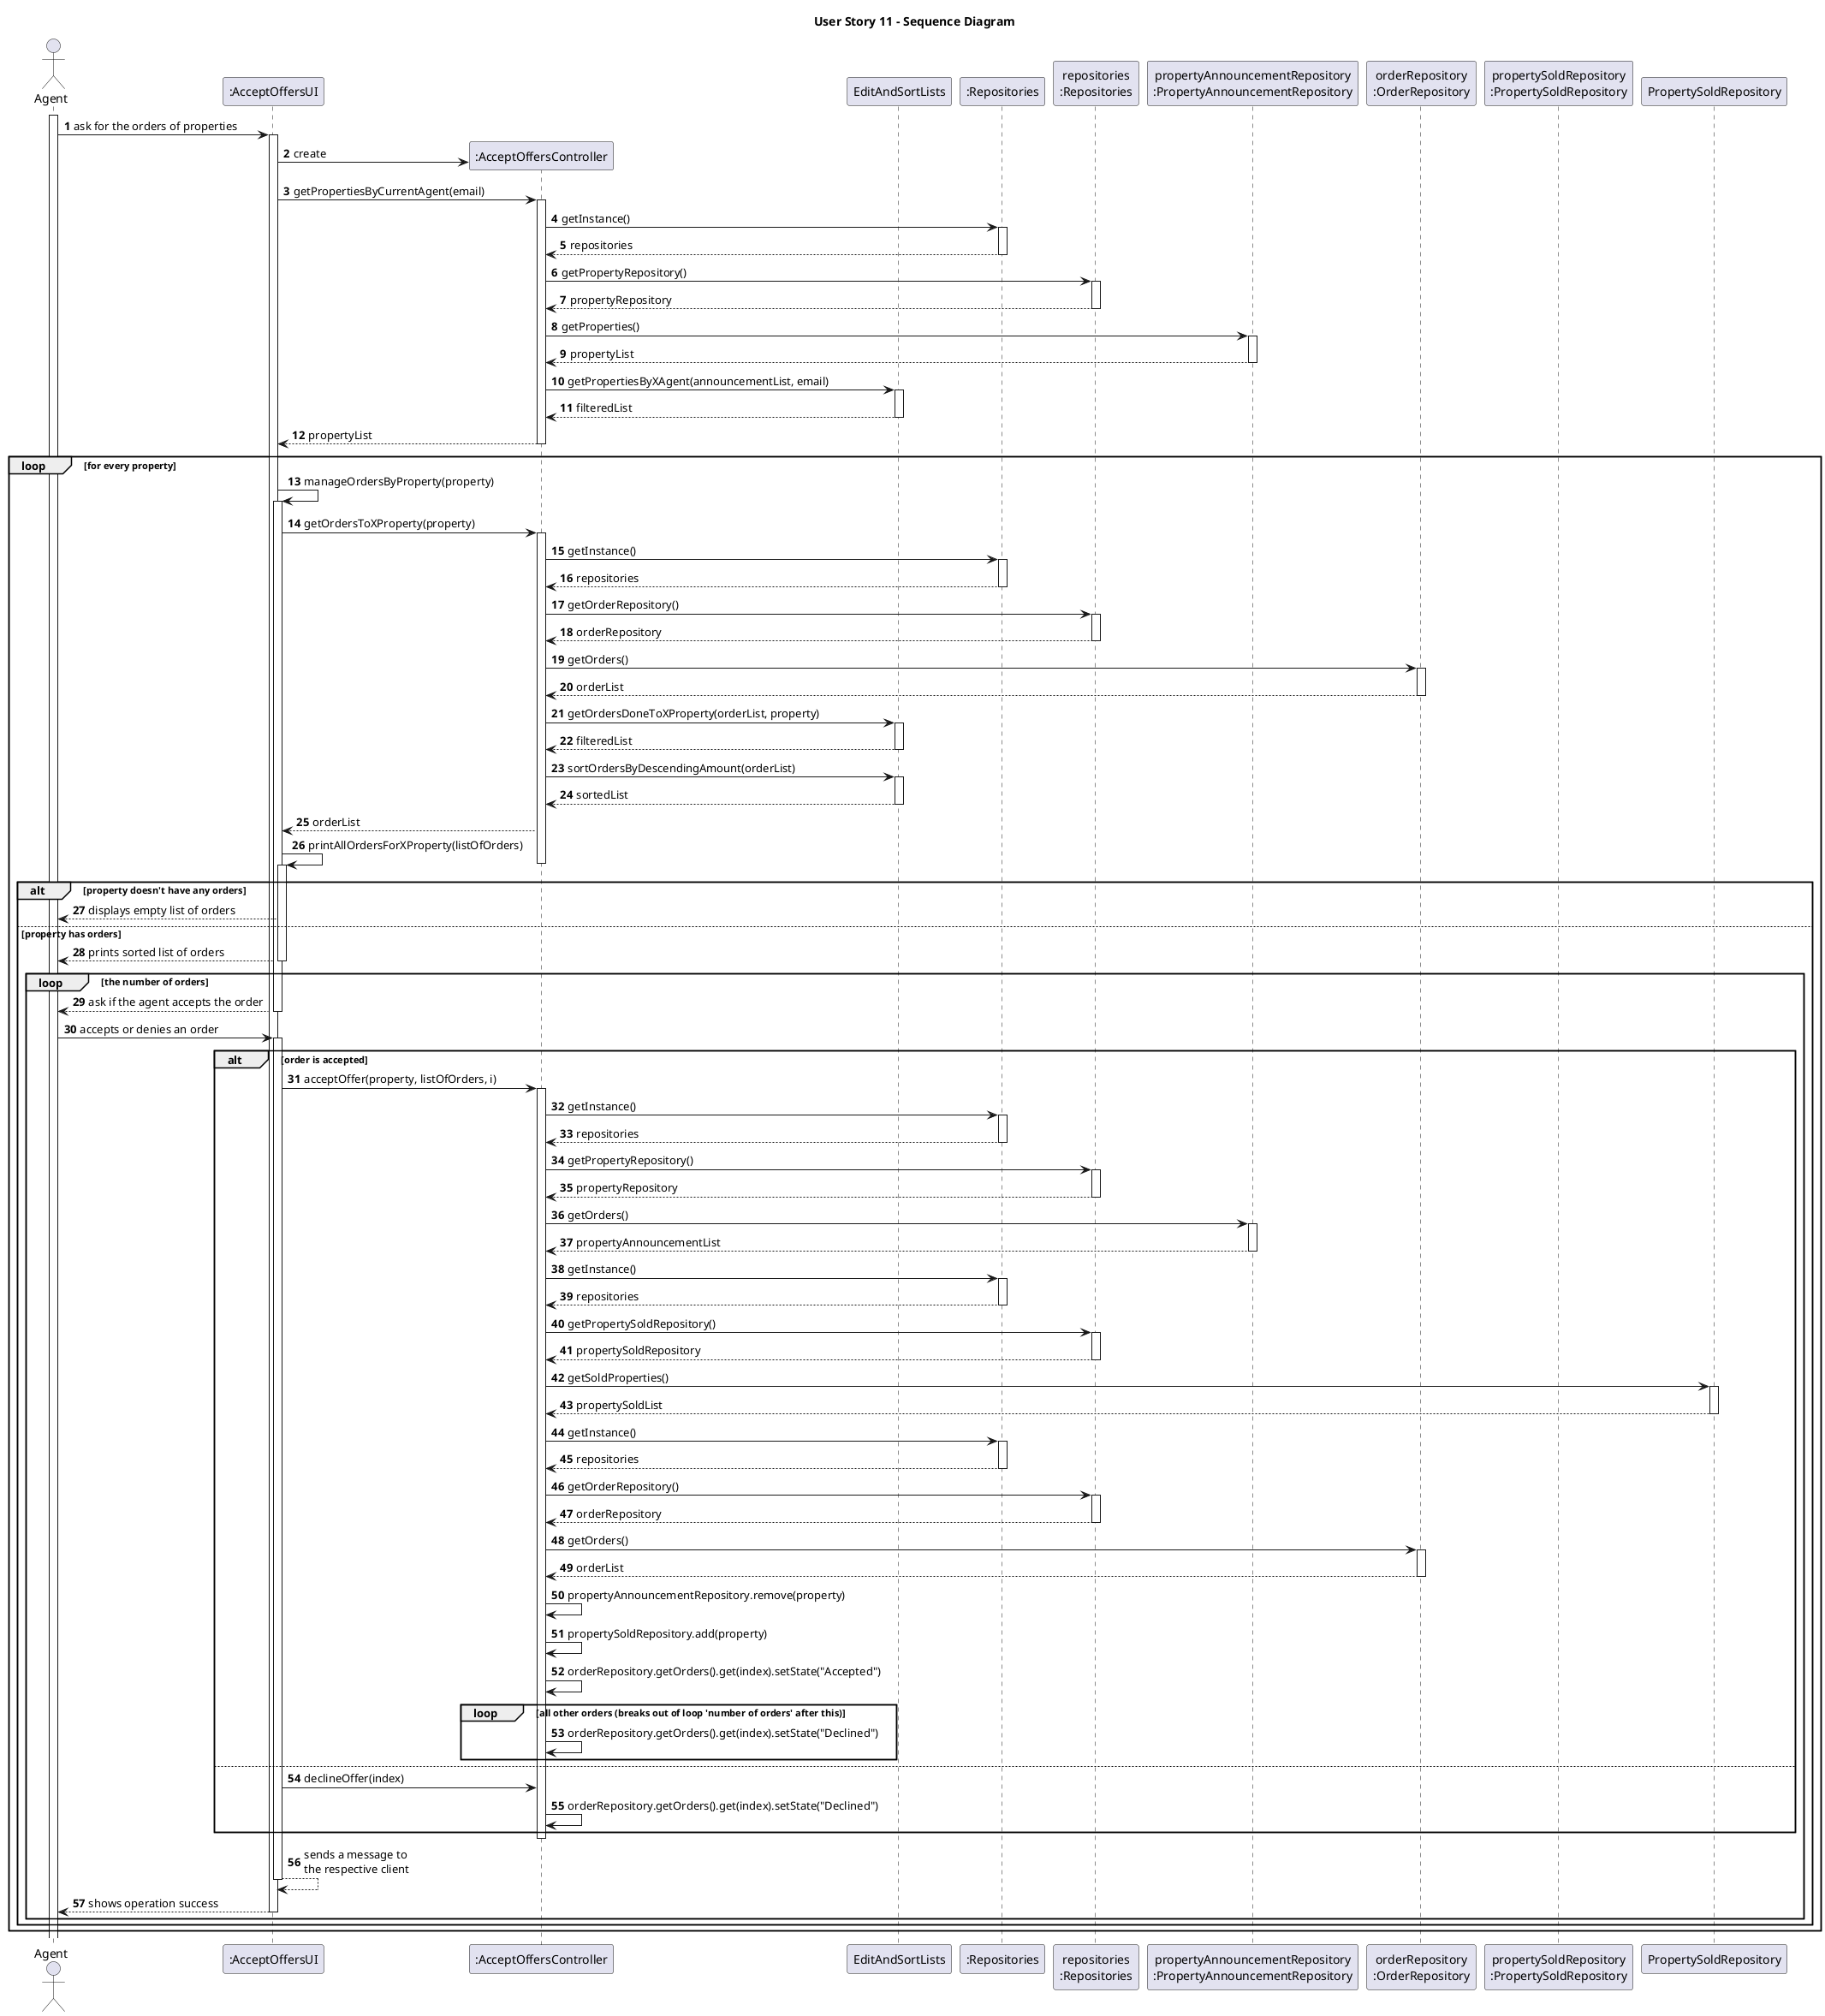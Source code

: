 @startuml
'https://plantuml.com/sequence-diagram
title User Story 11 - Sequence Diagram
autonumber

actor "Agent" as Agent

participant ":AcceptOffersUI" as UI
participant ":AcceptOffersController" as CTRL
participant "EditAndSortLists" as ListEditor
participant ":Repositories" as RepositorySingleton
participant "repositories\n:Repositories" as PLAT
participant "propertyAnnouncementRepository\n:PropertyAnnouncementRepository" as PropertyRepository
participant "orderRepository\n:OrderRepository" as OrderRepository
participant "propertySoldRepository\n:PropertySoldRepository" as SoldRepository

activate Agent
Agent->UI: ask for the orders of properties
activate UI

UI->CTRL**: create
UI -> CTRL : getPropertiesByCurrentAgent(email)
activate CTRL

CTRL -> RepositorySingleton : getInstance()
activate RepositorySingleton

RepositorySingleton --> CTRL: repositories
deactivate RepositorySingleton

CTRL -> PLAT : getPropertyRepository()
activate PLAT

PLAT --> CTRL: propertyRepository
deactivate PLAT

CTRL -> PropertyRepository : getProperties()
activate PropertyRepository

PropertyRepository --> CTRL : propertyList
deactivate PropertyRepository

CTRL -> ListEditor : getPropertiesByXAgent(announcementList, email)
activate ListEditor

ListEditor --> CTRL : filteredList
deactivate ListEditor

CTRL --> UI : propertyList
deactivate CTRL

loop for every property
    UI -> UI : manageOrdersByProperty(property)
    activate UI
    UI -> CTRL : getOrdersToXProperty(property)
    activate CTRL
    CTRL -> RepositorySingleton : getInstance()
    activate RepositorySingleton

    RepositorySingleton --> CTRL: repositories
    deactivate RepositorySingleton

    CTRL -> PLAT : getOrderRepository()
    activate PLAT

    PLAT --> CTRL: orderRepository
    deactivate PLAT

    CTRL -> OrderRepository : getOrders()
    activate OrderRepository

    OrderRepository --> CTRL : orderList
    deactivate OrderRepository

    CTRL -> ListEditor : getOrdersDoneToXProperty(orderList, property)
    activate ListEditor

    ListEditor --> CTRL : filteredList
    deactivate ListEditor

    CTRL -> ListEditor : sortOrdersByDescendingAmount(orderList)
    activate ListEditor

    ListEditor --> CTRL : sortedList
    deactivate ListEditor

    CTRL --> UI : orderList
    UI -> UI : printAllOrdersForXProperty(listOfOrders)
    activate UI
    deactivate CTRL
    alt property doesn't have any orders
        UI --> Agent : displays empty list of orders
    else property has orders
        UI-->Agent:prints sorted list of orders
        deactivate UI
        loop the number of orders
            UI --> Agent : ask if the agent accepts the order
            deactivate UI
            Agent-> UI: accepts or denies an order
            activate UI
            alt order is accepted
                UI -> CTRL : acceptOffer(property, listOfOrders, i)
                activate CTRL
                CTRL -> RepositorySingleton : getInstance()
                activate RepositorySingleton

                RepositorySingleton --> CTRL: repositories
                deactivate RepositorySingleton

                CTRL -> PLAT : getPropertyRepository()
                activate PLAT

                PLAT --> CTRL: propertyRepository
                deactivate PLAT

                CTRL -> PropertyRepository : getOrders()
                activate PropertyRepository

                PropertyRepository --> CTRL : propertyAnnouncementList
                deactivate PropertyRepository
                CTRL -> RepositorySingleton : getInstance()
                activate RepositorySingleton

                RepositorySingleton --> CTRL: repositories
                deactivate RepositorySingleton

                CTRL -> PLAT : getPropertySoldRepository()
                activate PLAT

                PLAT --> CTRL: propertySoldRepository
                deactivate PLAT

                CTRL -> PropertySoldRepository : getSoldProperties()
                activate PropertySoldRepository

                PropertySoldRepository --> CTRL : propertySoldList
                deactivate PropertySoldRepository

                CTRL -> RepositorySingleton : getInstance()
                activate RepositorySingleton

                RepositorySingleton --> CTRL: repositories
                deactivate RepositorySingleton

                CTRL -> PLAT : getOrderRepository()
                activate PLAT

                PLAT --> CTRL: orderRepository
                deactivate PLAT

                CTRL -> OrderRepository : getOrders()
                activate OrderRepository

                OrderRepository --> CTRL : orderList
                deactivate OrderRepository

                CTRL -> CTRL : propertyAnnouncementRepository.remove(property)
                CTRL -> CTRL : propertySoldRepository.add(property)
                CTRL -> CTRL : orderRepository.getOrders().get(index).setState("Accepted")
                loop all other orders (breaks out of loop 'number of orders' after this)
                    CTRL -> CTRL : orderRepository.getOrders().get(index).setState("Declined")
                end

            else
                UI -> CTRL : declineOffer(index)
                CTRL -> CTRL : orderRepository.getOrders().get(index).setState("Declined")
            end
            deactivate CTRL

            UI --> UI : sends a message to\nthe respective client
            deactivate UI
            UI-->Agent : shows operation success
            deactivate UI
        end
    end
end

@enduml